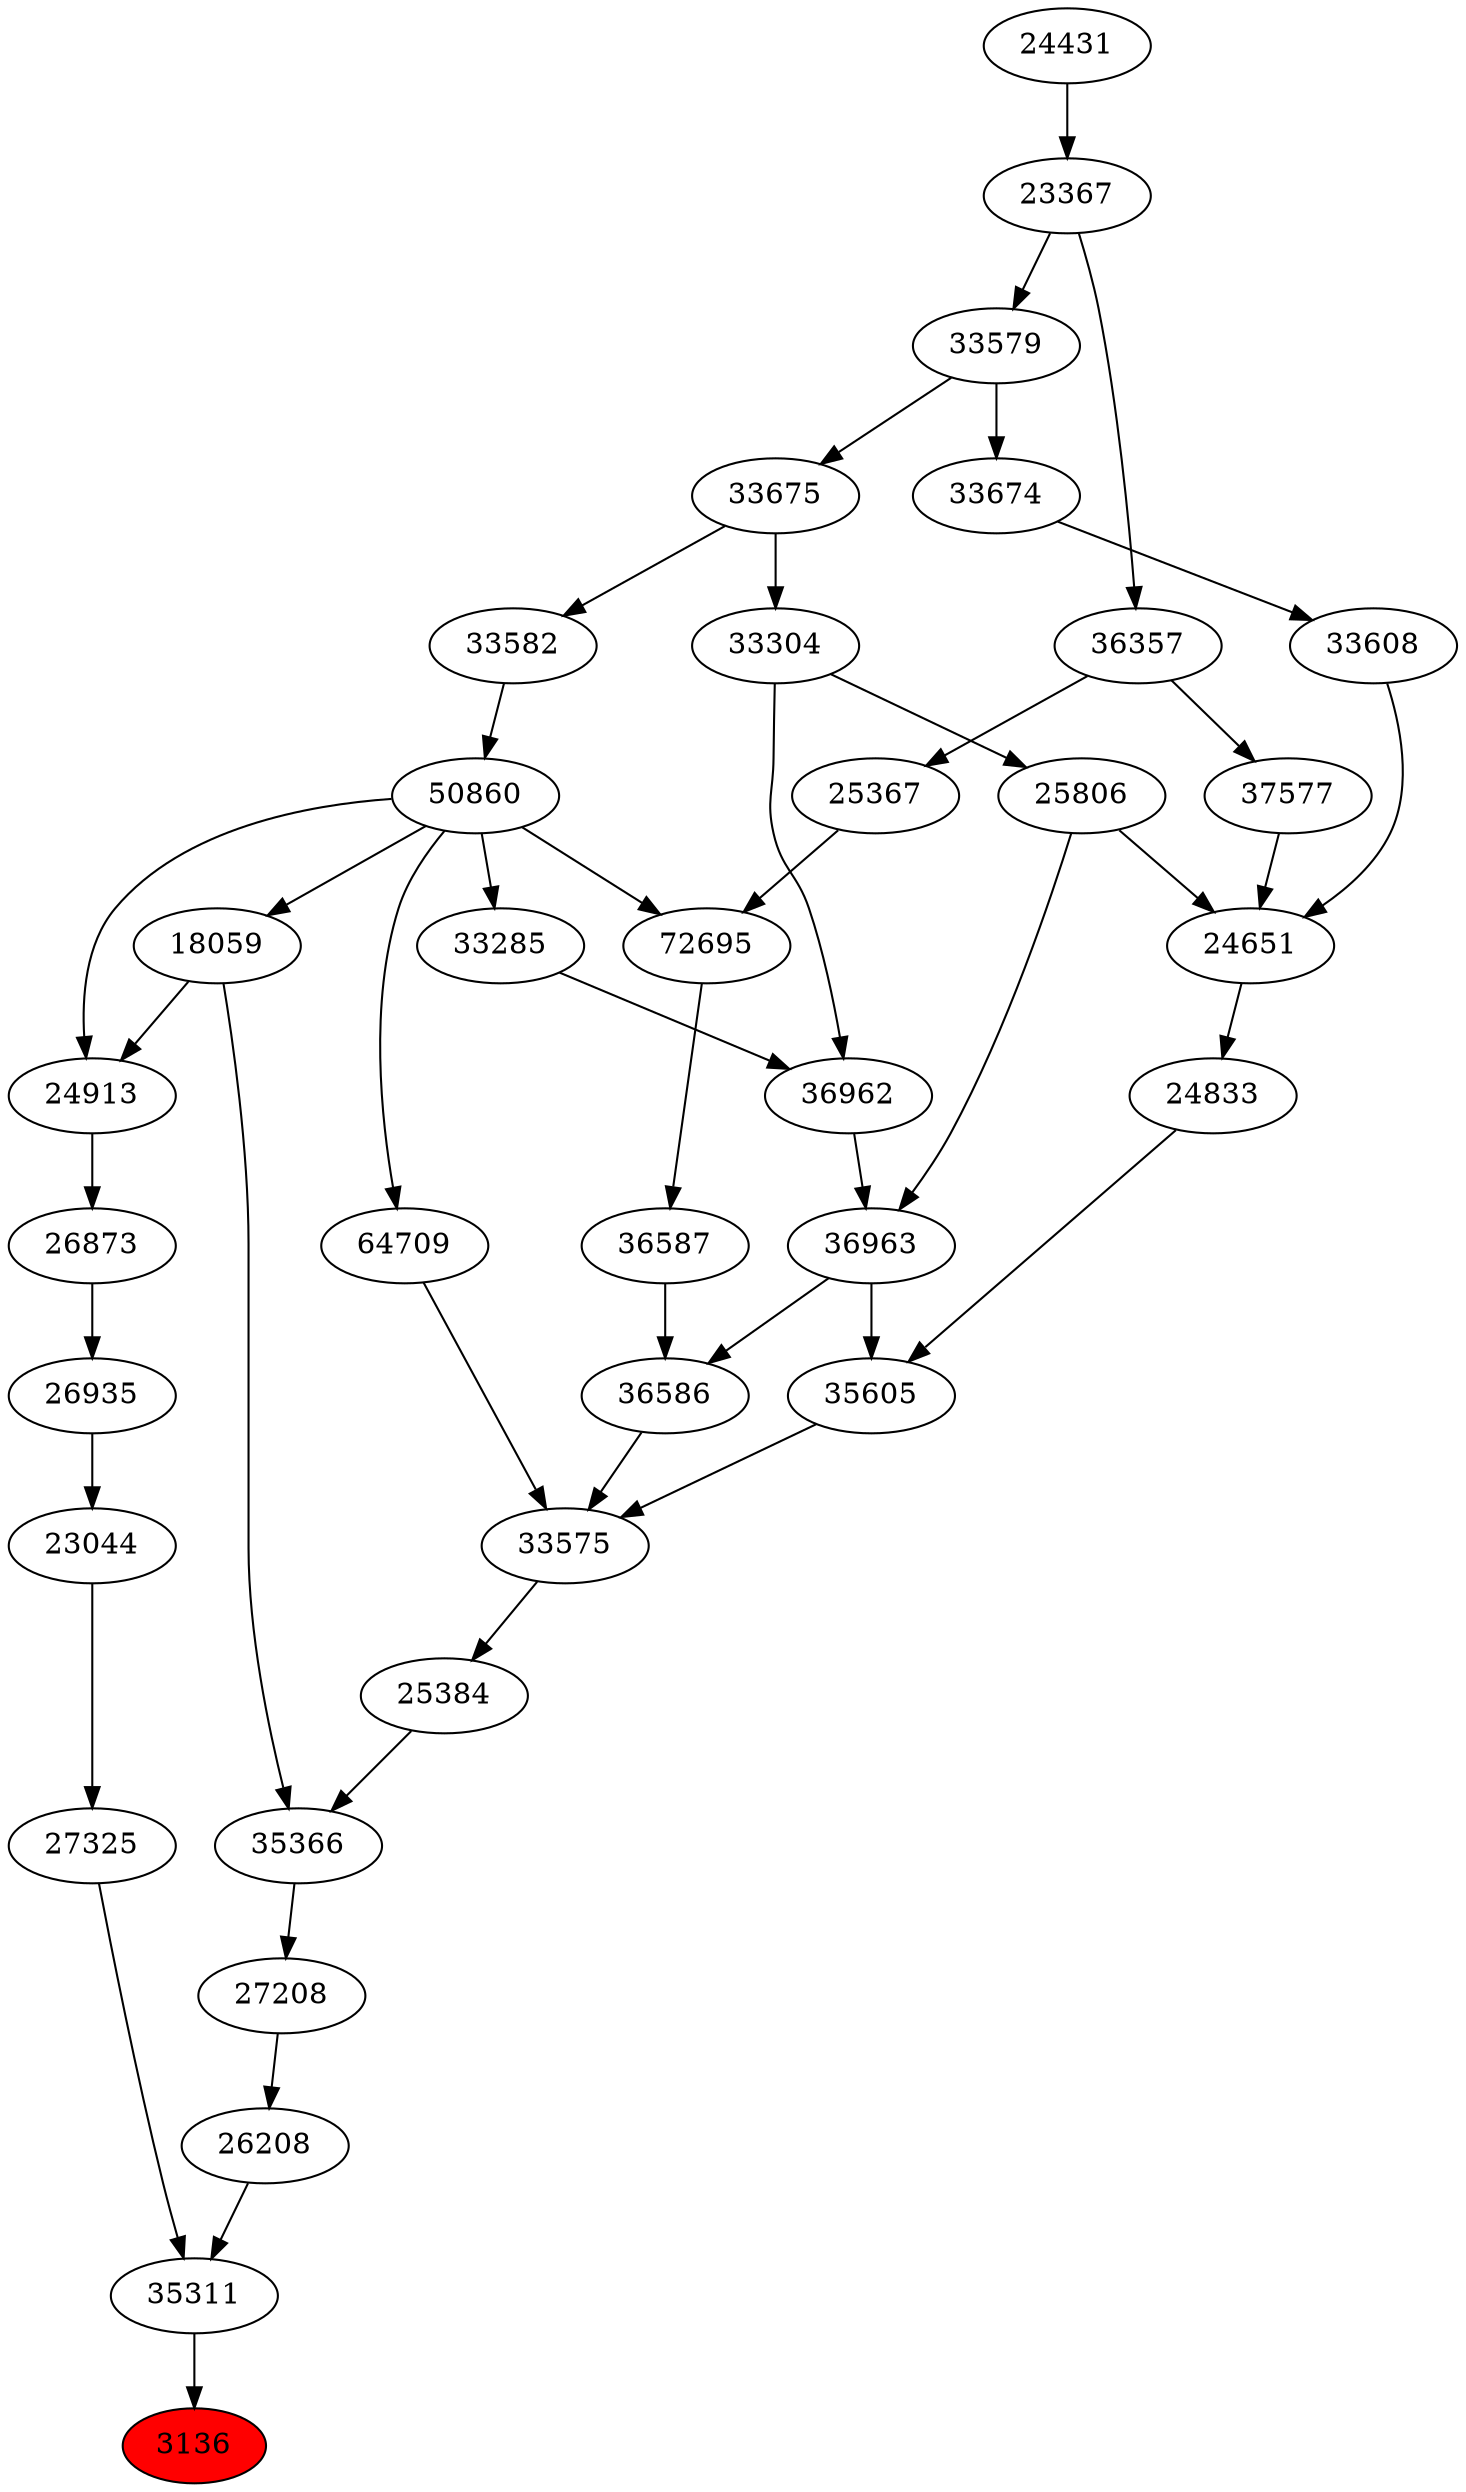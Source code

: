 strict digraph{ 
3136 [label="3136" fillcolor=red style=filled]
35311 -> 3136
35311 [label="35311"]
27325 -> 35311
26208 -> 35311
27325 [label="27325"]
23044 -> 27325
26208 [label="26208"]
27208 -> 26208
23044 [label="23044"]
26935 -> 23044
27208 [label="27208"]
35366 -> 27208
26935 [label="26935"]
26873 -> 26935
35366 [label="35366"]
25384 -> 35366
18059 -> 35366
26873 [label="26873"]
24913 -> 26873
25384 [label="25384"]
33575 -> 25384
18059 [label="18059"]
50860 -> 18059
24913 [label="24913"]
18059 -> 24913
50860 -> 24913
33575 [label="33575"]
36586 -> 33575
35605 -> 33575
64709 -> 33575
50860 [label="50860"]
33582 -> 50860
36586 [label="36586"]
36587 -> 36586
36963 -> 36586
35605 [label="35605"]
24833 -> 35605
36963 -> 35605
64709 [label="64709"]
50860 -> 64709
33582 [label="33582"]
33675 -> 33582
36587 [label="36587"]
72695 -> 36587
36963 [label="36963"]
36962 -> 36963
25806 -> 36963
24833 [label="24833"]
24651 -> 24833
33675 [label="33675"]
33579 -> 33675
72695 [label="72695"]
50860 -> 72695
25367 -> 72695
36962 [label="36962"]
33285 -> 36962
33304 -> 36962
25806 [label="25806"]
33304 -> 25806
24651 [label="24651"]
25806 -> 24651
33608 -> 24651
37577 -> 24651
33579 [label="33579"]
23367 -> 33579
25367 [label="25367"]
36357 -> 25367
33285 [label="33285"]
50860 -> 33285
33304 [label="33304"]
33675 -> 33304
33608 [label="33608"]
33674 -> 33608
37577 [label="37577"]
36357 -> 37577
23367 [label="23367"]
24431 -> 23367
36357 [label="36357"]
23367 -> 36357
33674 [label="33674"]
33579 -> 33674
24431 [label="24431"]
}